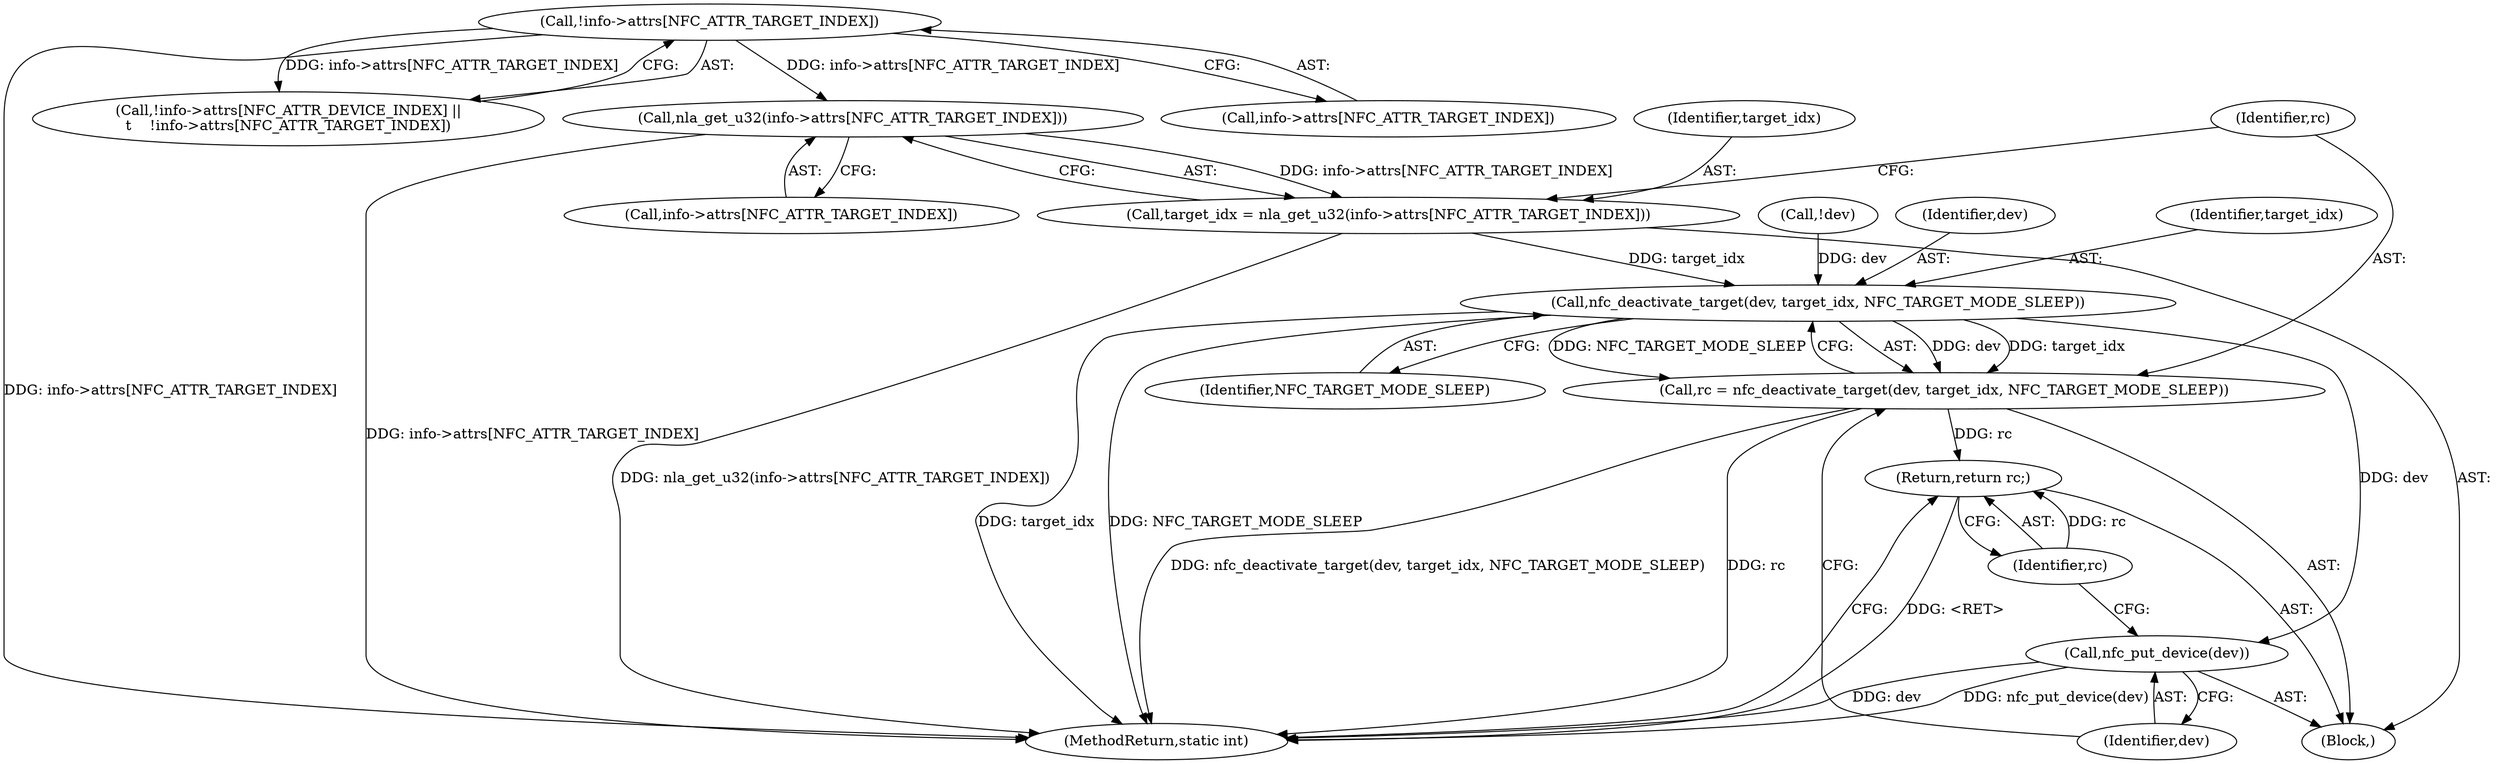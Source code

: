 digraph "0_linux_385097a3675749cbc9e97c085c0e5dfe4269ca51@pointer" {
"1000145" [label="(Call,nla_get_u32(info->attrs[NFC_ATTR_TARGET_INDEX]))"];
"1000116" [label="(Call,!info->attrs[NFC_ATTR_TARGET_INDEX])"];
"1000143" [label="(Call,target_idx = nla_get_u32(info->attrs[NFC_ATTR_TARGET_INDEX]))"];
"1000153" [label="(Call,nfc_deactivate_target(dev, target_idx, NFC_TARGET_MODE_SLEEP))"];
"1000151" [label="(Call,rc = nfc_deactivate_target(dev, target_idx, NFC_TARGET_MODE_SLEEP))"];
"1000159" [label="(Return,return rc;)"];
"1000157" [label="(Call,nfc_put_device(dev))"];
"1000144" [label="(Identifier,target_idx)"];
"1000153" [label="(Call,nfc_deactivate_target(dev, target_idx, NFC_TARGET_MODE_SLEEP))"];
"1000116" [label="(Call,!info->attrs[NFC_ATTR_TARGET_INDEX])"];
"1000143" [label="(Call,target_idx = nla_get_u32(info->attrs[NFC_ATTR_TARGET_INDEX]))"];
"1000109" [label="(Call,!info->attrs[NFC_ATTR_DEVICE_INDEX] ||\n\t    !info->attrs[NFC_ATTR_TARGET_INDEX])"];
"1000161" [label="(MethodReturn,static int)"];
"1000152" [label="(Identifier,rc)"];
"1000117" [label="(Call,info->attrs[NFC_ATTR_TARGET_INDEX])"];
"1000154" [label="(Identifier,dev)"];
"1000155" [label="(Identifier,target_idx)"];
"1000156" [label="(Identifier,NFC_TARGET_MODE_SLEEP)"];
"1000103" [label="(Block,)"];
"1000146" [label="(Call,info->attrs[NFC_ATTR_TARGET_INDEX])"];
"1000159" [label="(Return,return rc;)"];
"1000158" [label="(Identifier,dev)"];
"1000160" [label="(Identifier,rc)"];
"1000145" [label="(Call,nla_get_u32(info->attrs[NFC_ATTR_TARGET_INDEX]))"];
"1000151" [label="(Call,rc = nfc_deactivate_target(dev, target_idx, NFC_TARGET_MODE_SLEEP))"];
"1000138" [label="(Call,!dev)"];
"1000157" [label="(Call,nfc_put_device(dev))"];
"1000145" -> "1000143"  [label="AST: "];
"1000145" -> "1000146"  [label="CFG: "];
"1000146" -> "1000145"  [label="AST: "];
"1000143" -> "1000145"  [label="CFG: "];
"1000145" -> "1000161"  [label="DDG: info->attrs[NFC_ATTR_TARGET_INDEX]"];
"1000145" -> "1000143"  [label="DDG: info->attrs[NFC_ATTR_TARGET_INDEX]"];
"1000116" -> "1000145"  [label="DDG: info->attrs[NFC_ATTR_TARGET_INDEX]"];
"1000116" -> "1000109"  [label="AST: "];
"1000116" -> "1000117"  [label="CFG: "];
"1000117" -> "1000116"  [label="AST: "];
"1000109" -> "1000116"  [label="CFG: "];
"1000116" -> "1000161"  [label="DDG: info->attrs[NFC_ATTR_TARGET_INDEX]"];
"1000116" -> "1000109"  [label="DDG: info->attrs[NFC_ATTR_TARGET_INDEX]"];
"1000143" -> "1000103"  [label="AST: "];
"1000144" -> "1000143"  [label="AST: "];
"1000152" -> "1000143"  [label="CFG: "];
"1000143" -> "1000161"  [label="DDG: nla_get_u32(info->attrs[NFC_ATTR_TARGET_INDEX])"];
"1000143" -> "1000153"  [label="DDG: target_idx"];
"1000153" -> "1000151"  [label="AST: "];
"1000153" -> "1000156"  [label="CFG: "];
"1000154" -> "1000153"  [label="AST: "];
"1000155" -> "1000153"  [label="AST: "];
"1000156" -> "1000153"  [label="AST: "];
"1000151" -> "1000153"  [label="CFG: "];
"1000153" -> "1000161"  [label="DDG: target_idx"];
"1000153" -> "1000161"  [label="DDG: NFC_TARGET_MODE_SLEEP"];
"1000153" -> "1000151"  [label="DDG: dev"];
"1000153" -> "1000151"  [label="DDG: target_idx"];
"1000153" -> "1000151"  [label="DDG: NFC_TARGET_MODE_SLEEP"];
"1000138" -> "1000153"  [label="DDG: dev"];
"1000153" -> "1000157"  [label="DDG: dev"];
"1000151" -> "1000103"  [label="AST: "];
"1000152" -> "1000151"  [label="AST: "];
"1000158" -> "1000151"  [label="CFG: "];
"1000151" -> "1000161"  [label="DDG: rc"];
"1000151" -> "1000161"  [label="DDG: nfc_deactivate_target(dev, target_idx, NFC_TARGET_MODE_SLEEP)"];
"1000151" -> "1000159"  [label="DDG: rc"];
"1000159" -> "1000103"  [label="AST: "];
"1000159" -> "1000160"  [label="CFG: "];
"1000160" -> "1000159"  [label="AST: "];
"1000161" -> "1000159"  [label="CFG: "];
"1000159" -> "1000161"  [label="DDG: <RET>"];
"1000160" -> "1000159"  [label="DDG: rc"];
"1000157" -> "1000103"  [label="AST: "];
"1000157" -> "1000158"  [label="CFG: "];
"1000158" -> "1000157"  [label="AST: "];
"1000160" -> "1000157"  [label="CFG: "];
"1000157" -> "1000161"  [label="DDG: nfc_put_device(dev)"];
"1000157" -> "1000161"  [label="DDG: dev"];
}
